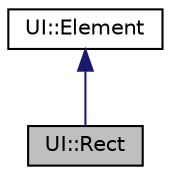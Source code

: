 digraph "UI::Rect"
{
  edge [fontname="Helvetica",fontsize="10",labelfontname="Helvetica",labelfontsize="10"];
  node [fontname="Helvetica",fontsize="10",shape=record];
  Node0 [label="UI::Rect",height=0.2,width=0.4,color="black", fillcolor="grey75", style="filled", fontcolor="black"];
  Node1 -> Node0 [dir="back",color="midnightblue",fontsize="10",style="solid"];
  Node1 [label="UI::Element",height=0.2,width=0.4,color="black", fillcolor="white", style="filled",URL="$classUI_1_1Element.html",tooltip="Basic ui element which stores information about his position and his specific pixel type..."];
}
